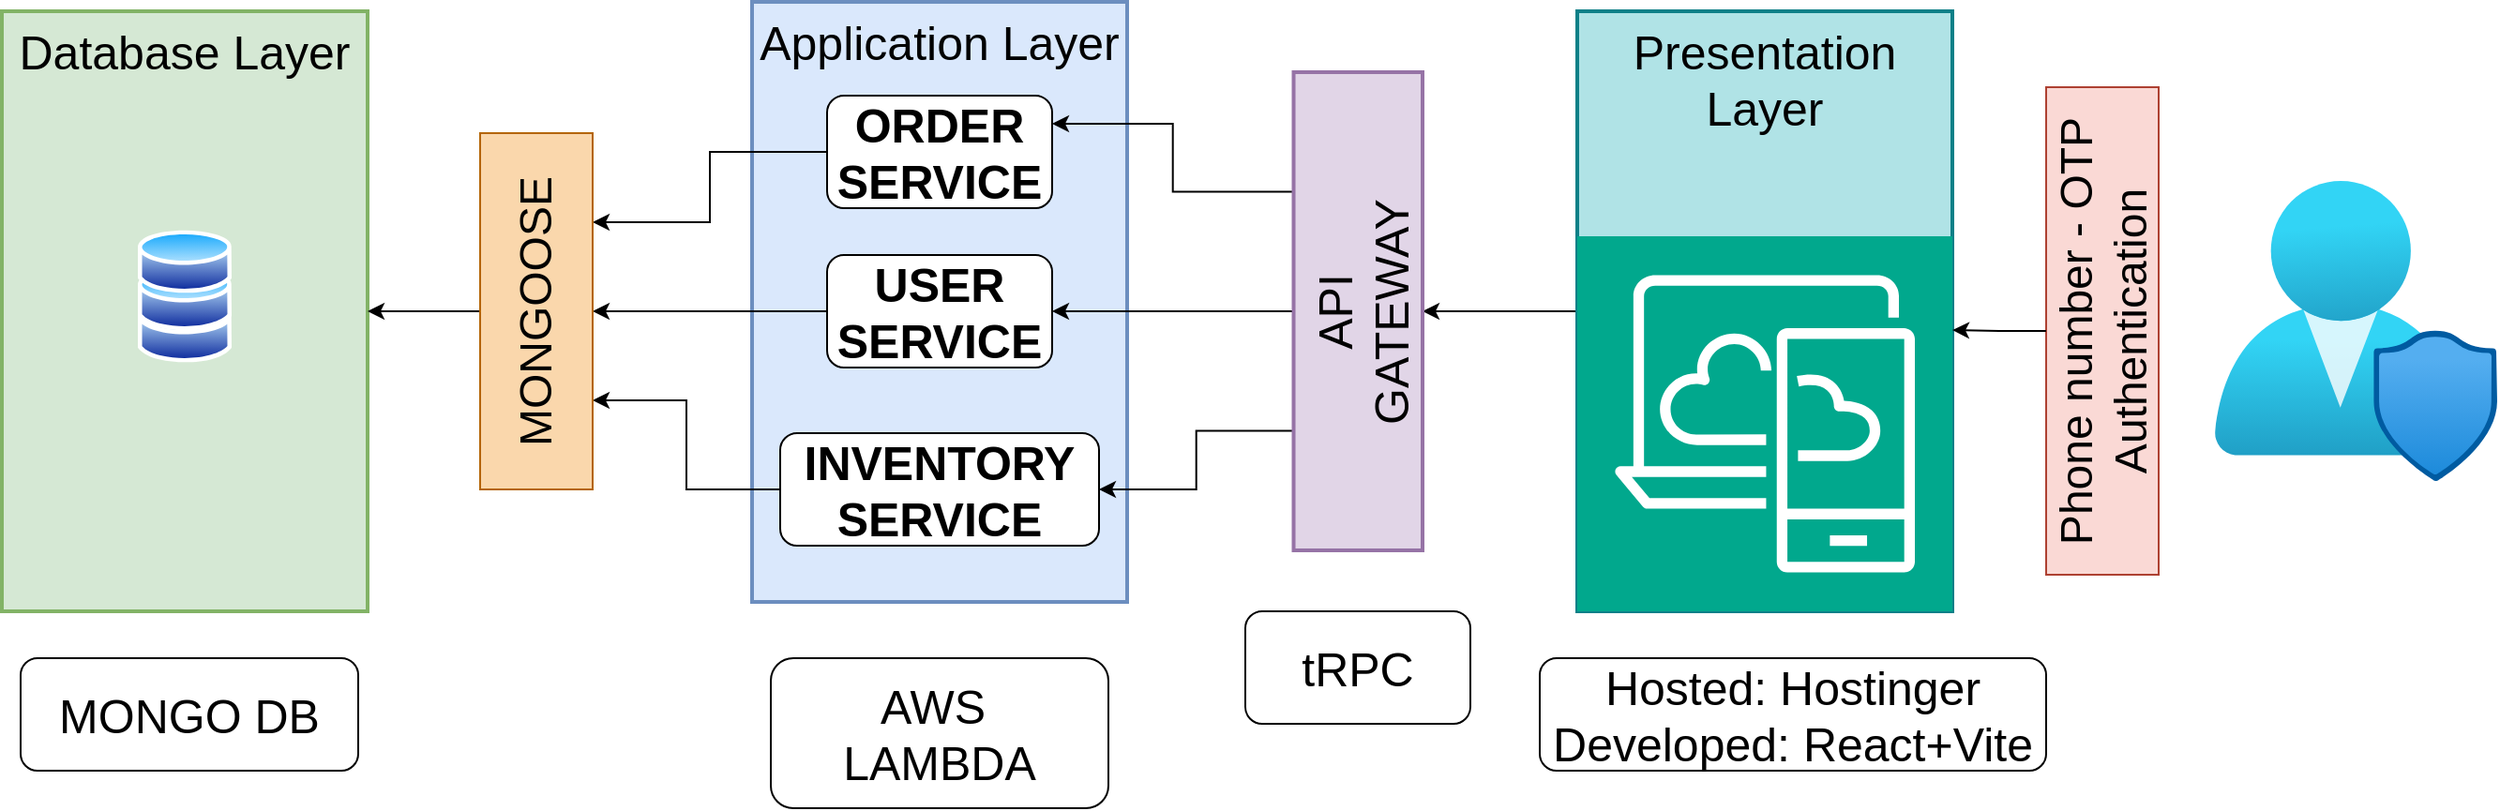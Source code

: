 <mxfile version="24.5.3" type="github">
  <diagram name="Page-1" id="BrXIxuP-WNWoSm8xleuP">
    <mxGraphModel dx="3464" dy="2016" grid="1" gridSize="10" guides="1" tooltips="1" connect="1" arrows="1" fold="1" page="1" pageScale="1" pageWidth="850" pageHeight="1100" math="0" shadow="0">
      <root>
        <mxCell id="0" />
        <mxCell id="1" parent="0" />
        <mxCell id="2" value="Database Layer" style="whiteSpace=wrap;strokeWidth=2;verticalAlign=top;fillColor=#d5e8d4;strokeColor=#82b366;fontSize=25;" parent="1" vertex="1">
          <mxGeometry x="-1060" y="-115" width="195" height="320" as="geometry" />
        </mxCell>
        <mxCell id="4" value="Application Layer" style="whiteSpace=wrap;strokeWidth=2;verticalAlign=top;fillColor=#dae8fc;strokeColor=#6c8ebf;fontSize=25;" parent="1" vertex="1">
          <mxGeometry x="-660" y="-120" width="200" height="320" as="geometry" />
        </mxCell>
        <mxCell id="x3Joo1R1JY0LYGPKPf_2-31" style="edgeStyle=orthogonalEdgeStyle;rounded=0;orthogonalLoop=1;jettySize=auto;html=1;exitX=0;exitY=0.5;exitDx=0;exitDy=0;entryX=0.5;entryY=1;entryDx=0;entryDy=0;fontSize=25;" edge="1" parent="1" source="6" target="x3Joo1R1JY0LYGPKPf_2-12">
          <mxGeometry relative="1" as="geometry" />
        </mxCell>
        <mxCell id="6" value="Presentation Layer&#xa;&#xa;&#xa;&#xa;&#xa;&#xa;&#xa;&#xa;" style="whiteSpace=wrap;strokeWidth=2;verticalAlign=top;fillColor=#b0e3e6;strokeColor=#0e8088;fontSize=25;" parent="1" vertex="1">
          <mxGeometry x="-220" y="-115" width="200" height="320" as="geometry" />
        </mxCell>
        <mxCell id="x3Joo1R1JY0LYGPKPf_2-19" style="edgeStyle=orthogonalEdgeStyle;rounded=0;orthogonalLoop=1;jettySize=auto;html=1;exitX=0.75;exitY=0;exitDx=0;exitDy=0;entryX=1;entryY=0.25;entryDx=0;entryDy=0;fontSize=25;" edge="1" parent="1" source="x3Joo1R1JY0LYGPKPf_2-12" target="x3Joo1R1JY0LYGPKPf_2-16">
          <mxGeometry relative="1" as="geometry" />
        </mxCell>
        <mxCell id="x3Joo1R1JY0LYGPKPf_2-20" style="edgeStyle=orthogonalEdgeStyle;rounded=0;orthogonalLoop=1;jettySize=auto;html=1;exitX=0.25;exitY=0;exitDx=0;exitDy=0;entryX=1;entryY=0.5;entryDx=0;entryDy=0;fontSize=25;" edge="1" parent="1" source="x3Joo1R1JY0LYGPKPf_2-12" target="x3Joo1R1JY0LYGPKPf_2-18">
          <mxGeometry relative="1" as="geometry" />
        </mxCell>
        <mxCell id="x3Joo1R1JY0LYGPKPf_2-22" style="edgeStyle=orthogonalEdgeStyle;rounded=0;orthogonalLoop=1;jettySize=auto;html=1;exitX=0.5;exitY=0;exitDx=0;exitDy=0;entryX=1;entryY=0.5;entryDx=0;entryDy=0;fontSize=25;" edge="1" parent="1" source="x3Joo1R1JY0LYGPKPf_2-12" target="x3Joo1R1JY0LYGPKPf_2-17">
          <mxGeometry relative="1" as="geometry" />
        </mxCell>
        <mxCell id="x3Joo1R1JY0LYGPKPf_2-12" value="API&#xa;GATEWAY" style="whiteSpace=wrap;strokeWidth=2;verticalAlign=top;rotation=-90;fillColor=#e1d5e7;strokeColor=#9673a6;fontSize=25;" vertex="1" parent="1">
          <mxGeometry x="-464.37" y="10.62" width="255" height="68.75" as="geometry" />
        </mxCell>
        <mxCell id="x3Joo1R1JY0LYGPKPf_2-58" style="edgeStyle=orthogonalEdgeStyle;rounded=0;orthogonalLoop=1;jettySize=auto;html=1;exitX=0;exitY=0.5;exitDx=0;exitDy=0;entryX=0.75;entryY=1;entryDx=0;entryDy=0;" edge="1" parent="1" source="x3Joo1R1JY0LYGPKPf_2-16" target="x3Joo1R1JY0LYGPKPf_2-55">
          <mxGeometry relative="1" as="geometry" />
        </mxCell>
        <mxCell id="x3Joo1R1JY0LYGPKPf_2-16" value="&lt;b style=&quot;font-size: 25px;&quot;&gt;ORDER&lt;/b&gt;&lt;div style=&quot;font-size: 25px;&quot;&gt;&lt;b style=&quot;font-size: 25px;&quot;&gt;SERVICE&lt;/b&gt;&lt;/div&gt;" style="rounded=1;whiteSpace=wrap;html=1;fontSize=25;" vertex="1" parent="1">
          <mxGeometry x="-620" y="-70" width="120" height="60" as="geometry" />
        </mxCell>
        <mxCell id="x3Joo1R1JY0LYGPKPf_2-59" style="edgeStyle=orthogonalEdgeStyle;rounded=0;orthogonalLoop=1;jettySize=auto;html=1;exitX=0;exitY=0.5;exitDx=0;exitDy=0;entryX=0.5;entryY=1;entryDx=0;entryDy=0;" edge="1" parent="1" source="x3Joo1R1JY0LYGPKPf_2-17" target="x3Joo1R1JY0LYGPKPf_2-55">
          <mxGeometry relative="1" as="geometry" />
        </mxCell>
        <mxCell id="x3Joo1R1JY0LYGPKPf_2-17" value="&lt;b style=&quot;font-size: 25px;&quot;&gt;USER&lt;/b&gt;&lt;div style=&quot;font-size: 25px;&quot;&gt;&lt;b style=&quot;font-size: 25px;&quot;&gt;SERVICE&lt;/b&gt;&lt;/div&gt;" style="rounded=1;whiteSpace=wrap;html=1;fontSize=25;" vertex="1" parent="1">
          <mxGeometry x="-620" y="15" width="120" height="60" as="geometry" />
        </mxCell>
        <mxCell id="x3Joo1R1JY0LYGPKPf_2-60" style="edgeStyle=orthogonalEdgeStyle;rounded=0;orthogonalLoop=1;jettySize=auto;html=1;exitX=0;exitY=0.5;exitDx=0;exitDy=0;entryX=0.25;entryY=1;entryDx=0;entryDy=0;" edge="1" parent="1" source="x3Joo1R1JY0LYGPKPf_2-18" target="x3Joo1R1JY0LYGPKPf_2-55">
          <mxGeometry relative="1" as="geometry" />
        </mxCell>
        <mxCell id="x3Joo1R1JY0LYGPKPf_2-18" value="&lt;font style=&quot;font-size: 25px;&quot;&gt;&lt;font face=&quot;Arial, sans-serif&quot; style=&quot;font-size: 25px;&quot;&gt;&lt;span style=&quot;white-space-collapse: preserve; font-size: 25px;&quot;&gt;&lt;b style=&quot;font-size: 25px;&quot;&gt;INVENTORY&lt;/b&gt;&lt;/span&gt;&lt;/font&gt;&lt;br style=&quot;font-size: 25px;&quot;&gt;&lt;/font&gt;&lt;div style=&quot;font-size: 25px;&quot;&gt;&lt;span style=&quot;font-size: 25px;&quot;&gt;&lt;span style=&quot;font-family: Arial, sans-serif; background-color: transparent; font-weight: 700; font-variant-numeric: normal; font-variant-east-asian: normal; font-variant-alternates: normal; font-variant-position: normal; vertical-align: baseline; white-space-collapse: preserve; font-size: 25px;&quot;&gt;&lt;font style=&quot;font-size: 25px;&quot;&gt;SERVICE&lt;/font&gt;&lt;/span&gt;&lt;/span&gt;&lt;/div&gt;" style="rounded=1;whiteSpace=wrap;html=1;fontSize=25;" vertex="1" parent="1">
          <mxGeometry x="-645" y="110" width="170" height="60" as="geometry" />
        </mxCell>
        <mxCell id="x3Joo1R1JY0LYGPKPf_2-36" value="" style="edgeStyle=orthogonalEdgeStyle;rounded=0;orthogonalLoop=1;jettySize=auto;html=1;fontSize=25;" edge="1" parent="1" source="x3Joo1R1JY0LYGPKPf_2-33" target="x3Joo1R1JY0LYGPKPf_2-35">
          <mxGeometry relative="1" as="geometry" />
        </mxCell>
        <mxCell id="x3Joo1R1JY0LYGPKPf_2-33" value="" style="image;aspect=fixed;perimeter=ellipsePerimeter;html=1;align=center;shadow=0;dashed=0;spacingTop=3;image=img/lib/active_directory/database.svg;fontSize=25;" vertex="1" parent="1">
          <mxGeometry x="-987.5" y="37" width="50" height="37" as="geometry" />
        </mxCell>
        <mxCell id="x3Joo1R1JY0LYGPKPf_2-34" value="" style="image;aspect=fixed;perimeter=ellipsePerimeter;html=1;align=center;shadow=0;dashed=0;spacingTop=3;image=img/lib/active_directory/database.svg;fontSize=25;" vertex="1" parent="1">
          <mxGeometry x="-987.5" y="20" width="50" height="37" as="geometry" />
        </mxCell>
        <mxCell id="x3Joo1R1JY0LYGPKPf_2-35" value="" style="image;aspect=fixed;perimeter=ellipsePerimeter;html=1;align=center;shadow=0;dashed=0;spacingTop=3;image=img/lib/active_directory/database.svg;fontSize=25;" vertex="1" parent="1">
          <mxGeometry x="-987.5" width="50" height="37" as="geometry" />
        </mxCell>
        <mxCell id="x3Joo1R1JY0LYGPKPf_2-42" value="MONGO DB" style="rounded=1;whiteSpace=wrap;html=1;fontSize=25;" vertex="1" parent="1">
          <mxGeometry x="-1050" y="230" width="180" height="60" as="geometry" />
        </mxCell>
        <mxCell id="x3Joo1R1JY0LYGPKPf_2-43" value="AWS&amp;nbsp;&lt;div style=&quot;font-size: 25px;&quot;&gt;LAMBDA&lt;/div&gt;" style="rounded=1;whiteSpace=wrap;html=1;fontSize=25;" vertex="1" parent="1">
          <mxGeometry x="-650" y="230" width="180" height="80" as="geometry" />
        </mxCell>
        <mxCell id="x3Joo1R1JY0LYGPKPf_2-44" value="tRPC" style="rounded=1;whiteSpace=wrap;html=1;fontSize=25;" vertex="1" parent="1">
          <mxGeometry x="-397" y="205" width="120" height="60" as="geometry" />
        </mxCell>
        <mxCell id="x3Joo1R1JY0LYGPKPf_2-45" value="Hosted: Hostinger&lt;div style=&quot;font-size: 25px;&quot;&gt;Developed: React+Vite&lt;/div&gt;" style="rounded=1;whiteSpace=wrap;html=1;fontSize=25;" vertex="1" parent="1">
          <mxGeometry x="-240" y="230" width="270" height="60" as="geometry" />
        </mxCell>
        <mxCell id="x3Joo1R1JY0LYGPKPf_2-52" value="" style="image;aspect=fixed;html=1;points=[];align=center;fontSize=12;image=img/lib/azure2/management_governance/User_Privacy.svg;" vertex="1" parent="1">
          <mxGeometry x="120" y="-24.5" width="150.59" height="160" as="geometry" />
        </mxCell>
        <mxCell id="x3Joo1R1JY0LYGPKPf_2-57" style="edgeStyle=orthogonalEdgeStyle;rounded=0;orthogonalLoop=1;jettySize=auto;html=1;exitX=0.5;exitY=0;exitDx=0;exitDy=0;entryX=1;entryY=0.5;entryDx=0;entryDy=0;" edge="1" parent="1" source="x3Joo1R1JY0LYGPKPf_2-55" target="2">
          <mxGeometry relative="1" as="geometry" />
        </mxCell>
        <mxCell id="x3Joo1R1JY0LYGPKPf_2-55" value="&lt;span style=&quot;font-size: 24px;&quot;&gt;MONGOOSE&lt;/span&gt;" style="rounded=0;whiteSpace=wrap;html=1;rotation=-90;fillColor=#fad7ac;strokeColor=#b46504;" vertex="1" parent="1">
          <mxGeometry x="-870" y="15" width="190" height="60" as="geometry" />
        </mxCell>
        <mxCell id="x3Joo1R1JY0LYGPKPf_2-61" value="" style="sketch=0;points=[[0,0,0],[0.25,0,0],[0.5,0,0],[0.75,0,0],[1,0,0],[0,1,0],[0.25,1,0],[0.5,1,0],[0.75,1,0],[1,1,0],[0,0.25,0],[0,0.5,0],[0,0.75,0],[1,0.25,0],[1,0.5,0],[1,0.75,0]];outlineConnect=0;fontColor=#232F3E;fillColor=#01A88D;strokeColor=#ffffff;dashed=0;verticalLabelPosition=bottom;verticalAlign=top;align=center;html=1;fontSize=12;fontStyle=0;aspect=fixed;shape=mxgraph.aws4.resourceIcon;resIcon=mxgraph.aws4.desktop_and_app_streaming;" vertex="1" parent="1">
          <mxGeometry x="-220" y="5" width="200" height="200" as="geometry" />
        </mxCell>
        <mxCell id="x3Joo1R1JY0LYGPKPf_2-62" value="&lt;span style=&quot;font-size: 24px;&quot;&gt;Phone number - OTP Authentication&lt;/span&gt;" style="rounded=0;whiteSpace=wrap;html=1;rotation=-90;fillColor=#fad9d5;strokeColor=#ae4132;" vertex="1" parent="1">
          <mxGeometry x="-70" y="25.5" width="260" height="60" as="geometry" />
        </mxCell>
        <mxCell id="x3Joo1R1JY0LYGPKPf_2-63" style="edgeStyle=orthogonalEdgeStyle;rounded=0;orthogonalLoop=1;jettySize=auto;html=1;exitX=0.5;exitY=0;exitDx=0;exitDy=0;entryX=1;entryY=0.25;entryDx=0;entryDy=0;entryPerimeter=0;" edge="1" parent="1" source="x3Joo1R1JY0LYGPKPf_2-62" target="x3Joo1R1JY0LYGPKPf_2-61">
          <mxGeometry relative="1" as="geometry" />
        </mxCell>
      </root>
    </mxGraphModel>
  </diagram>
</mxfile>
